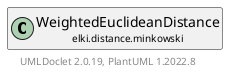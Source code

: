 @startuml
    remove .*\.(Instance|Par|Parameterizer|Factory)$
    set namespaceSeparator none
    hide empty fields
    hide empty methods

    class "<size:14>WeightedEuclideanDistance.Par\n<size:10>elki.distance.minkowski" as elki.distance.minkowski.WeightedEuclideanDistance.Par [[WeightedEuclideanDistance.Par.html]] {
        #weights: double[]
        +configure(Parameterization): void
        +make(): WeightedEuclideanDistance
    }

    interface "<size:14>Parameterizer\n<size:10>elki.utilities.optionhandling" as elki.utilities.optionhandling.Parameterizer [[../../utilities/optionhandling/Parameterizer.html]] {
        {abstract} +make(): Object
    }
    class "<size:14>WeightedEuclideanDistance\n<size:10>elki.distance.minkowski" as elki.distance.minkowski.WeightedEuclideanDistance [[WeightedEuclideanDistance.html]]

    elki.utilities.optionhandling.Parameterizer <|.. elki.distance.minkowski.WeightedEuclideanDistance.Par
    elki.distance.minkowski.WeightedEuclideanDistance +-- elki.distance.minkowski.WeightedEuclideanDistance.Par

    center footer UMLDoclet 2.0.19, PlantUML 1.2022.8
@enduml
